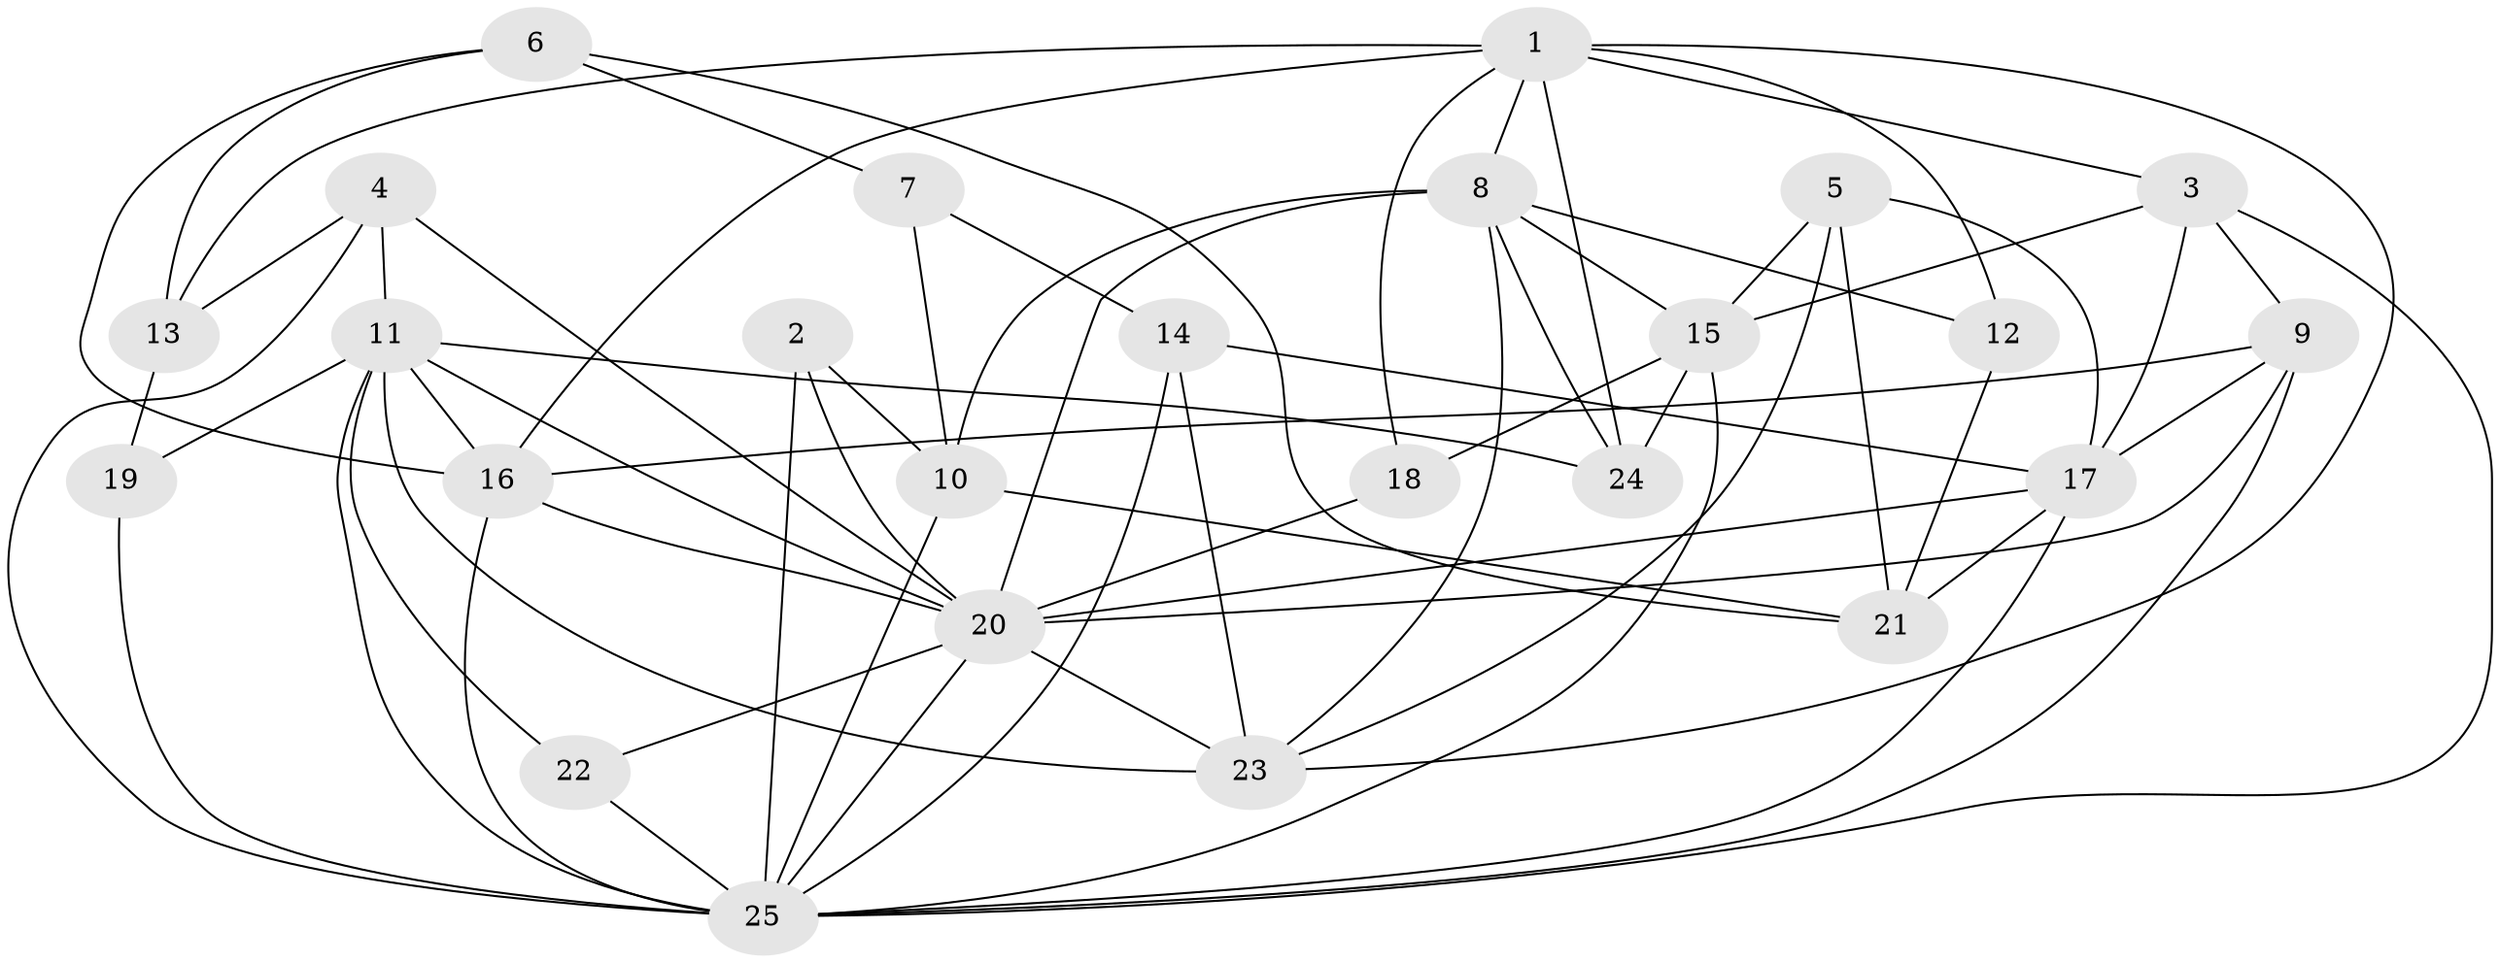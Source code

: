 // original degree distribution, {5: 0.26, 6: 0.08, 3: 0.28, 2: 0.16, 4: 0.16, 7: 0.06}
// Generated by graph-tools (version 1.1) at 2025/50/03/09/25 03:50:11]
// undirected, 25 vertices, 67 edges
graph export_dot {
graph [start="1"]
  node [color=gray90,style=filled];
  1;
  2;
  3;
  4;
  5;
  6;
  7;
  8;
  9;
  10;
  11;
  12;
  13;
  14;
  15;
  16;
  17;
  18;
  19;
  20;
  21;
  22;
  23;
  24;
  25;
  1 -- 3 [weight=1.0];
  1 -- 8 [weight=1.0];
  1 -- 12 [weight=1.0];
  1 -- 13 [weight=1.0];
  1 -- 16 [weight=1.0];
  1 -- 18 [weight=1.0];
  1 -- 23 [weight=1.0];
  1 -- 24 [weight=1.0];
  2 -- 10 [weight=1.0];
  2 -- 20 [weight=1.0];
  2 -- 25 [weight=1.0];
  3 -- 9 [weight=1.0];
  3 -- 15 [weight=1.0];
  3 -- 17 [weight=1.0];
  3 -- 25 [weight=1.0];
  4 -- 11 [weight=1.0];
  4 -- 13 [weight=1.0];
  4 -- 20 [weight=1.0];
  4 -- 25 [weight=1.0];
  5 -- 15 [weight=1.0];
  5 -- 17 [weight=1.0];
  5 -- 21 [weight=1.0];
  5 -- 23 [weight=1.0];
  6 -- 7 [weight=1.0];
  6 -- 13 [weight=1.0];
  6 -- 16 [weight=1.0];
  6 -- 21 [weight=1.0];
  7 -- 10 [weight=1.0];
  7 -- 14 [weight=1.0];
  8 -- 10 [weight=1.0];
  8 -- 12 [weight=1.0];
  8 -- 15 [weight=1.0];
  8 -- 20 [weight=1.0];
  8 -- 23 [weight=1.0];
  8 -- 24 [weight=1.0];
  9 -- 16 [weight=2.0];
  9 -- 17 [weight=1.0];
  9 -- 20 [weight=1.0];
  9 -- 25 [weight=1.0];
  10 -- 21 [weight=1.0];
  10 -- 25 [weight=1.0];
  11 -- 16 [weight=1.0];
  11 -- 19 [weight=1.0];
  11 -- 20 [weight=1.0];
  11 -- 22 [weight=1.0];
  11 -- 23 [weight=2.0];
  11 -- 24 [weight=1.0];
  11 -- 25 [weight=1.0];
  12 -- 21 [weight=1.0];
  13 -- 19 [weight=1.0];
  14 -- 17 [weight=1.0];
  14 -- 23 [weight=2.0];
  14 -- 25 [weight=1.0];
  15 -- 18 [weight=1.0];
  15 -- 24 [weight=1.0];
  15 -- 25 [weight=1.0];
  16 -- 20 [weight=1.0];
  16 -- 25 [weight=1.0];
  17 -- 20 [weight=2.0];
  17 -- 21 [weight=1.0];
  17 -- 25 [weight=1.0];
  18 -- 20 [weight=1.0];
  19 -- 25 [weight=1.0];
  20 -- 22 [weight=1.0];
  20 -- 23 [weight=1.0];
  20 -- 25 [weight=1.0];
  22 -- 25 [weight=1.0];
}
